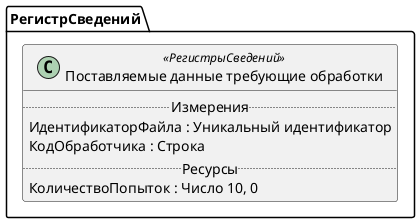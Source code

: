 ﻿@startuml ПоставляемыеДанныеТребующиеОбработки
'!include templates.wsd
'..\include templates.wsd
class РегистрСведений.ПоставляемыеДанныеТребующиеОбработки as "Поставляемые данные требующие обработки" <<РегистрыСведений>>
{
..Измерения..
ИдентификаторФайла : Уникальный идентификатор
КодОбработчика : Строка
..Ресурсы..
КоличествоПопыток : Число 10, 0
}
@enduml
